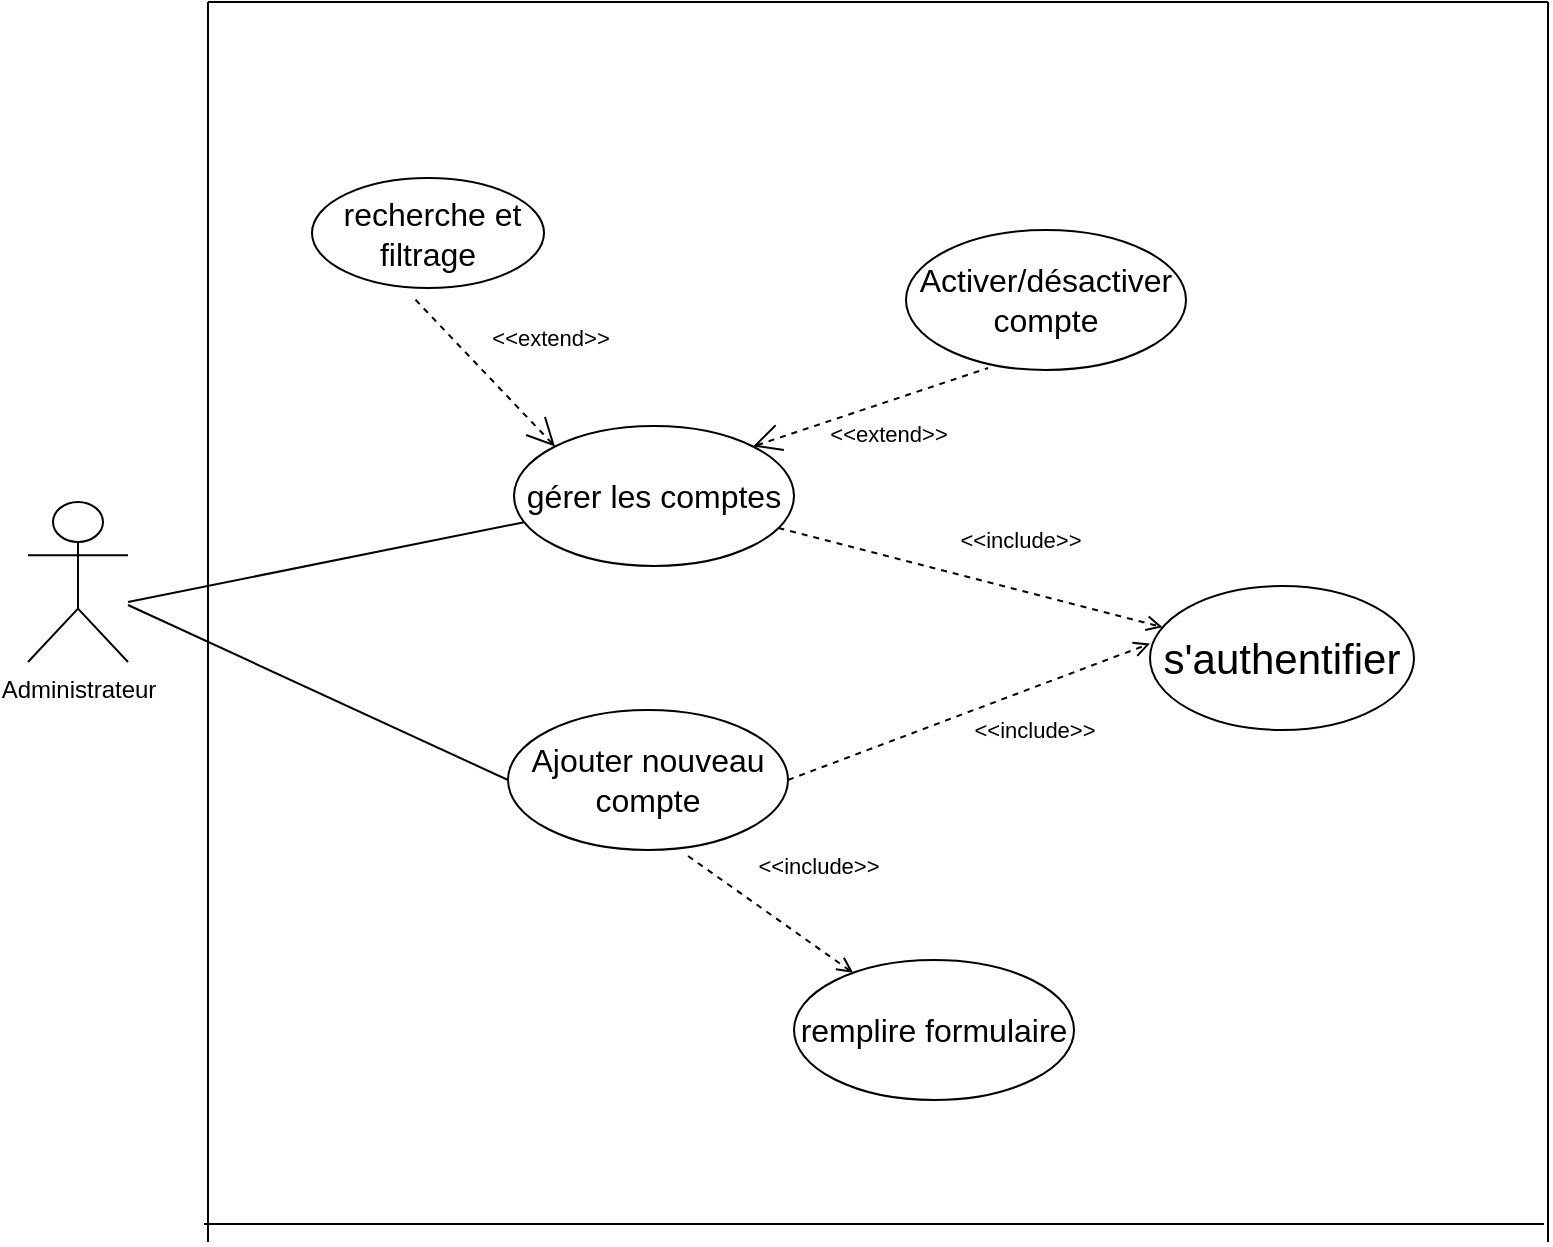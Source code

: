 <mxfile version="21.3.7" type="device">
  <diagram name="Page-1" id="JGjeTt0v-IsgGG0zKTaS">
    <mxGraphModel dx="1567" dy="600" grid="0" gridSize="10" guides="1" tooltips="1" connect="1" arrows="1" fold="1" page="1" pageScale="1" pageWidth="900" pageHeight="900" math="0" shadow="0">
      <root>
        <mxCell id="0" />
        <mxCell id="1" parent="0" />
        <mxCell id="w74tCO-8Fq-XeEqIFPl6-1" value="Administrateur" style="shape=umlActor;verticalLabelPosition=bottom;verticalAlign=top;html=1;outlineConnect=0;" parent="1" vertex="1">
          <mxGeometry x="80" y="430" width="50" height="80" as="geometry" />
        </mxCell>
        <mxCell id="w74tCO-8Fq-XeEqIFPl6-4" value="gérer les comptes" style="ellipse;whiteSpace=wrap;html=1;fontSize=16;" parent="1" vertex="1">
          <mxGeometry x="323" y="392" width="140" height="70" as="geometry" />
        </mxCell>
        <mxCell id="w74tCO-8Fq-XeEqIFPl6-6" value="" style="edgeStyle=none;html=1;endArrow=none;verticalAlign=bottom;rounded=0;" parent="1" target="w74tCO-8Fq-XeEqIFPl6-4" edge="1">
          <mxGeometry width="160" relative="1" as="geometry">
            <mxPoint x="130" y="480" as="sourcePoint" />
            <mxPoint x="420" y="560" as="targetPoint" />
          </mxGeometry>
        </mxCell>
        <mxCell id="w74tCO-8Fq-XeEqIFPl6-7" value="&amp;nbsp;recherche et filtrage" style="ellipse;whiteSpace=wrap;html=1;fontSize=16;" parent="1" vertex="1">
          <mxGeometry x="222" y="268" width="116" height="55" as="geometry" />
        </mxCell>
        <mxCell id="w74tCO-8Fq-XeEqIFPl6-10" style="edgeStyle=orthogonalEdgeStyle;rounded=0;orthogonalLoop=1;jettySize=auto;html=1;exitX=0.5;exitY=1;exitDx=0;exitDy=0;" parent="1" edge="1">
          <mxGeometry relative="1" as="geometry">
            <mxPoint x="270" y="350" as="sourcePoint" />
            <mxPoint x="270" y="350" as="targetPoint" />
          </mxGeometry>
        </mxCell>
        <mxCell id="w74tCO-8Fq-XeEqIFPl6-13" value="Ajouter nouveau compte" style="ellipse;whiteSpace=wrap;html=1;fontSize=16;" parent="1" vertex="1">
          <mxGeometry x="320" y="534" width="140" height="70" as="geometry" />
        </mxCell>
        <mxCell id="w74tCO-8Fq-XeEqIFPl6-15" value="" style="edgeStyle=none;html=1;endArrow=none;verticalAlign=bottom;rounded=0;entryX=0;entryY=0.5;entryDx=0;entryDy=0;" parent="1" source="w74tCO-8Fq-XeEqIFPl6-1" target="w74tCO-8Fq-XeEqIFPl6-13" edge="1">
          <mxGeometry width="160" relative="1" as="geometry">
            <mxPoint x="150" y="456" as="sourcePoint" />
            <mxPoint x="342" y="567" as="targetPoint" />
            <Array as="points" />
          </mxGeometry>
        </mxCell>
        <mxCell id="w74tCO-8Fq-XeEqIFPl6-19" value="Activer/désactiver compte" style="ellipse;whiteSpace=wrap;html=1;fontSize=16;" parent="1" vertex="1">
          <mxGeometry x="519" y="294" width="140" height="70" as="geometry" />
        </mxCell>
        <mxCell id="w74tCO-8Fq-XeEqIFPl6-25" value="remplire formulaire" style="ellipse;whiteSpace=wrap;html=1;fontSize=16;" parent="1" vertex="1">
          <mxGeometry x="463" y="659" width="140" height="70" as="geometry" />
        </mxCell>
        <mxCell id="w74tCO-8Fq-XeEqIFPl6-30" value="s&#39;authentifier" style="ellipse;whiteSpace=wrap;html=1;fontSize=21;" parent="1" vertex="1">
          <mxGeometry x="641" y="472" width="132" height="72" as="geometry" />
        </mxCell>
        <mxCell id="w74tCO-8Fq-XeEqIFPl6-32" value="&amp;lt;&amp;lt;include&amp;gt;&amp;gt;" style="edgeStyle=none;html=1;endArrow=open;verticalAlign=bottom;dashed=1;labelBackgroundColor=none;rounded=0;" parent="1" source="w74tCO-8Fq-XeEqIFPl6-4" target="w74tCO-8Fq-XeEqIFPl6-30" edge="1">
          <mxGeometry x="0.21" y="17" width="160" relative="1" as="geometry">
            <mxPoint x="500" y="500" as="sourcePoint" />
            <mxPoint x="660" y="500" as="targetPoint" />
            <mxPoint y="1" as="offset" />
          </mxGeometry>
        </mxCell>
        <mxCell id="w74tCO-8Fq-XeEqIFPl6-33" value="&amp;lt;&amp;lt;include&amp;gt;&amp;gt;" style="edgeStyle=none;html=1;endArrow=open;verticalAlign=bottom;dashed=1;labelBackgroundColor=none;rounded=0;entryX=0;entryY=0.4;entryDx=0;entryDy=0;entryPerimeter=0;exitX=1;exitY=0.5;exitDx=0;exitDy=0;" parent="1" source="w74tCO-8Fq-XeEqIFPl6-13" target="w74tCO-8Fq-XeEqIFPl6-30" edge="1">
          <mxGeometry x="0.248" y="-28" width="160" relative="1" as="geometry">
            <mxPoint x="459" y="494" as="sourcePoint" />
            <mxPoint x="706" y="575" as="targetPoint" />
            <mxPoint as="offset" />
          </mxGeometry>
        </mxCell>
        <mxCell id="8FT8lQawrjRJ7oXsIZwn-1" value="" style="endArrow=none;html=1;rounded=0;" parent="1" edge="1">
          <mxGeometry width="50" height="50" relative="1" as="geometry">
            <mxPoint x="170" y="800" as="sourcePoint" />
            <mxPoint x="170" y="180" as="targetPoint" />
          </mxGeometry>
        </mxCell>
        <mxCell id="8FT8lQawrjRJ7oXsIZwn-2" value="" style="endArrow=none;html=1;rounded=0;" parent="1" edge="1">
          <mxGeometry width="50" height="50" relative="1" as="geometry">
            <mxPoint x="168" y="791" as="sourcePoint" />
            <mxPoint x="838" y="791" as="targetPoint" />
          </mxGeometry>
        </mxCell>
        <mxCell id="8FT8lQawrjRJ7oXsIZwn-3" value="" style="endArrow=none;html=1;rounded=0;" parent="1" edge="1">
          <mxGeometry width="50" height="50" relative="1" as="geometry">
            <mxPoint x="840" y="800" as="sourcePoint" />
            <mxPoint x="840" y="180" as="targetPoint" />
          </mxGeometry>
        </mxCell>
        <mxCell id="8FT8lQawrjRJ7oXsIZwn-4" value="" style="endArrow=none;html=1;rounded=0;" parent="1" edge="1">
          <mxGeometry width="50" height="50" relative="1" as="geometry">
            <mxPoint x="170" y="180" as="sourcePoint" />
            <mxPoint x="840" y="180" as="targetPoint" />
          </mxGeometry>
        </mxCell>
        <mxCell id="3070SPmutPENATJbfPJS-2" value="&amp;lt;&amp;lt;include&amp;gt;&amp;gt;" style="edgeStyle=none;html=1;endArrow=open;verticalAlign=bottom;dashed=1;labelBackgroundColor=none;rounded=0;exitX=0.643;exitY=1.043;exitDx=0;exitDy=0;exitPerimeter=0;" parent="1" source="w74tCO-8Fq-XeEqIFPl6-13" target="w74tCO-8Fq-XeEqIFPl6-25" edge="1">
          <mxGeometry x="0.218" y="26" width="160" relative="1" as="geometry">
            <mxPoint x="430" y="633" as="sourcePoint" />
            <mxPoint x="590" y="633" as="targetPoint" />
            <mxPoint as="offset" />
          </mxGeometry>
        </mxCell>
        <mxCell id="3070SPmutPENATJbfPJS-4" value="&amp;lt;&amp;lt;extend&amp;gt;&amp;gt;" style="edgeStyle=none;html=1;startArrow=open;endArrow=none;startSize=12;verticalAlign=bottom;dashed=1;labelBackgroundColor=none;rounded=0;entryX=0.431;entryY=1.073;entryDx=0;entryDy=0;entryPerimeter=0;exitX=0;exitY=0;exitDx=0;exitDy=0;" parent="1" source="w74tCO-8Fq-XeEqIFPl6-4" target="w74tCO-8Fq-XeEqIFPl6-7" edge="1">
          <mxGeometry x="-0.32" y="-30" width="160" relative="1" as="geometry">
            <mxPoint x="452" y="454" as="sourcePoint" />
            <mxPoint x="612" y="454" as="targetPoint" />
            <mxPoint y="1" as="offset" />
          </mxGeometry>
        </mxCell>
        <mxCell id="3070SPmutPENATJbfPJS-5" value="&amp;lt;&amp;lt;extend&amp;gt;&amp;gt;" style="edgeStyle=none;html=1;startArrow=open;endArrow=none;startSize=12;verticalAlign=bottom;dashed=1;labelBackgroundColor=none;rounded=0;exitX=1;exitY=0;exitDx=0;exitDy=0;entryX=0.293;entryY=0.986;entryDx=0;entryDy=0;entryPerimeter=0;" parent="1" source="w74tCO-8Fq-XeEqIFPl6-4" target="w74tCO-8Fq-XeEqIFPl6-19" edge="1">
          <mxGeometry x="0.022" y="-24" width="160" relative="1" as="geometry">
            <mxPoint x="467" y="416" as="sourcePoint" />
            <mxPoint x="627" y="416" as="targetPoint" />
            <mxPoint as="offset" />
          </mxGeometry>
        </mxCell>
      </root>
    </mxGraphModel>
  </diagram>
</mxfile>
